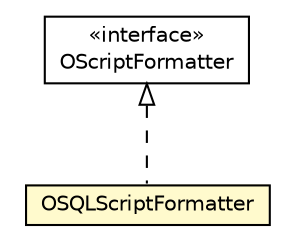 #!/usr/local/bin/dot
#
# Class diagram 
# Generated by UMLGraph version R5_6-24-gf6e263 (http://www.umlgraph.org/)
#

digraph G {
	edge [fontname="Helvetica",fontsize=10,labelfontname="Helvetica",labelfontsize=10];
	node [fontname="Helvetica",fontsize=10,shape=plaintext];
	nodesep=0.25;
	ranksep=0.5;
	// com.orientechnologies.orient.core.command.script.formatter.OSQLScriptFormatter
	c6157026 [label=<<table title="com.orientechnologies.orient.core.command.script.formatter.OSQLScriptFormatter" border="0" cellborder="1" cellspacing="0" cellpadding="2" port="p" bgcolor="lemonChiffon" href="./OSQLScriptFormatter.html">
		<tr><td><table border="0" cellspacing="0" cellpadding="1">
<tr><td align="center" balign="center"> OSQLScriptFormatter </td></tr>
		</table></td></tr>
		</table>>, URL="./OSQLScriptFormatter.html", fontname="Helvetica", fontcolor="black", fontsize=10.0];
	// com.orientechnologies.orient.core.command.script.formatter.OScriptFormatter
	c6157028 [label=<<table title="com.orientechnologies.orient.core.command.script.formatter.OScriptFormatter" border="0" cellborder="1" cellspacing="0" cellpadding="2" port="p" href="./OScriptFormatter.html">
		<tr><td><table border="0" cellspacing="0" cellpadding="1">
<tr><td align="center" balign="center"> &#171;interface&#187; </td></tr>
<tr><td align="center" balign="center"> OScriptFormatter </td></tr>
		</table></td></tr>
		</table>>, URL="./OScriptFormatter.html", fontname="Helvetica", fontcolor="black", fontsize=10.0];
	//com.orientechnologies.orient.core.command.script.formatter.OSQLScriptFormatter implements com.orientechnologies.orient.core.command.script.formatter.OScriptFormatter
	c6157028:p -> c6157026:p [dir=back,arrowtail=empty,style=dashed];
}

